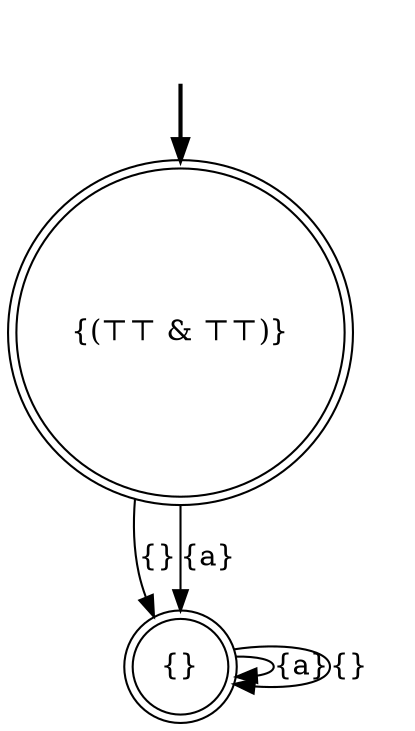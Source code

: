 digraph {
	fake0 [style=invisible]
	"{(⊤⊤ & ⊤⊤)}" [root=true shape=doublecircle]
	"{}" [shape=doublecircle]
	fake0 -> "{(⊤⊤ & ⊤⊤)}" [style=bold]
	"{(⊤⊤ & ⊤⊤)}" -> "{}" [label="{}"]
	"{}" -> "{}" [label="{a}"]
	"{}" -> "{}" [label="{}"]
	"{(⊤⊤ & ⊤⊤)}" -> "{}" [label="{a}"]
}

